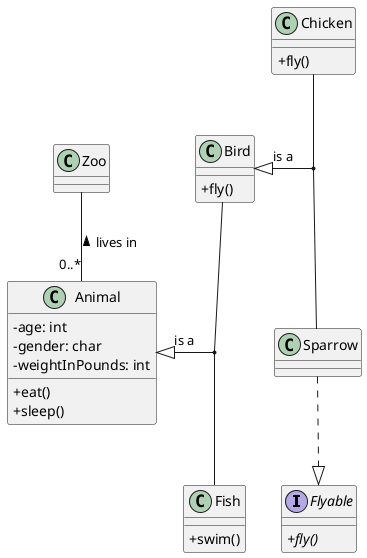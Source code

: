 @startuml
skinparam classAttributeIconSize 0

interface Flyable{
+{abstract}fly()
}

class Animal{
- age: int
- gender: char
- weightInPounds: int
+eat()
+sleep()
}

class Zoo

class Bird{
+fly()
}

class Fish{
+swim()
}

class Chicken{
+fly()
}
class Sparrow

Zoo  -- "0..*"Animal : < lives in
Animal <|-- (Bird,Fish) : is a
Bird <|-- (Chicken,Sparrow) : is a
Sparrow ..|> Flyable
@enduml